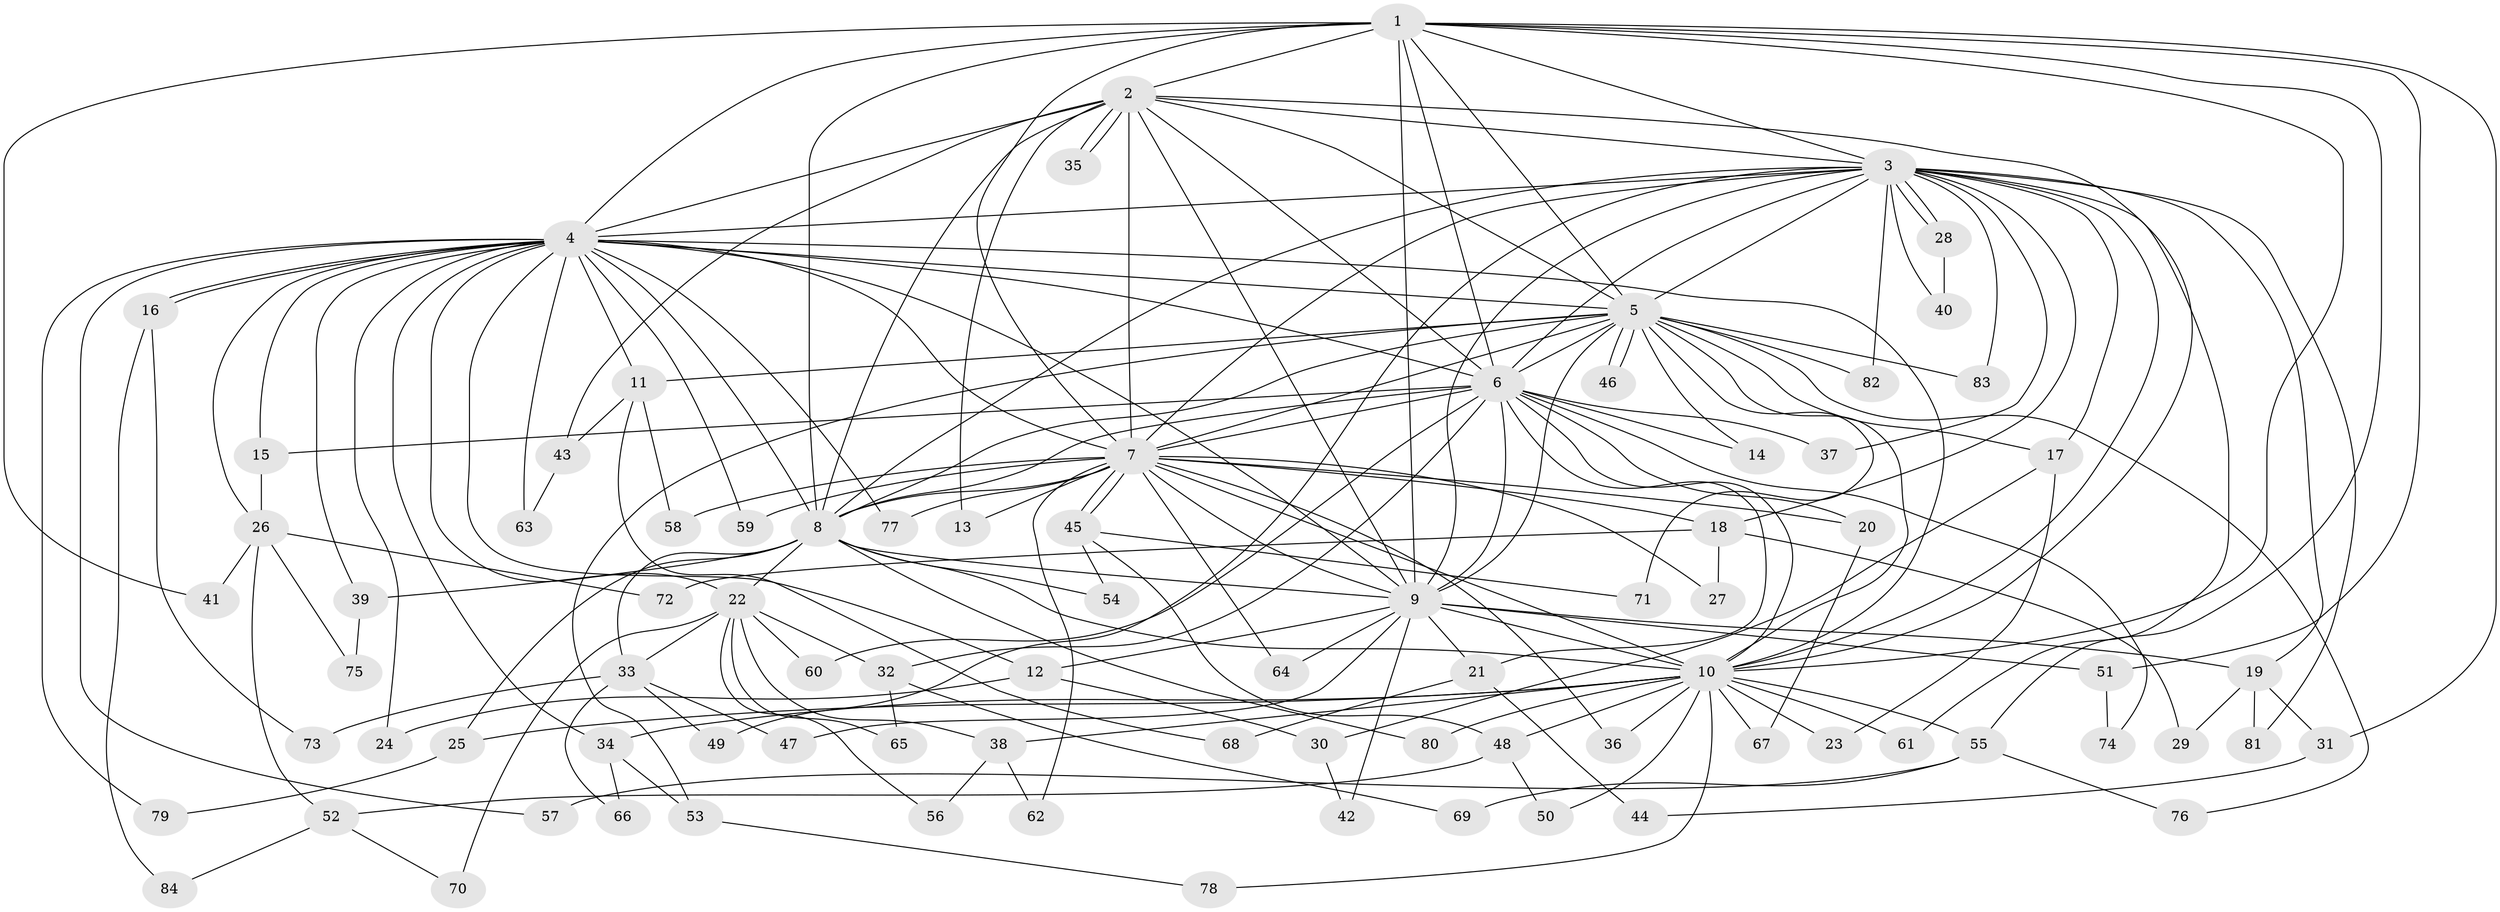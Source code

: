 // Generated by graph-tools (version 1.1) at 2025/25/03/09/25 03:25:37]
// undirected, 84 vertices, 193 edges
graph export_dot {
graph [start="1"]
  node [color=gray90,style=filled];
  1;
  2;
  3;
  4;
  5;
  6;
  7;
  8;
  9;
  10;
  11;
  12;
  13;
  14;
  15;
  16;
  17;
  18;
  19;
  20;
  21;
  22;
  23;
  24;
  25;
  26;
  27;
  28;
  29;
  30;
  31;
  32;
  33;
  34;
  35;
  36;
  37;
  38;
  39;
  40;
  41;
  42;
  43;
  44;
  45;
  46;
  47;
  48;
  49;
  50;
  51;
  52;
  53;
  54;
  55;
  56;
  57;
  58;
  59;
  60;
  61;
  62;
  63;
  64;
  65;
  66;
  67;
  68;
  69;
  70;
  71;
  72;
  73;
  74;
  75;
  76;
  77;
  78;
  79;
  80;
  81;
  82;
  83;
  84;
  1 -- 2;
  1 -- 3;
  1 -- 4;
  1 -- 5;
  1 -- 6;
  1 -- 7;
  1 -- 8;
  1 -- 9;
  1 -- 10;
  1 -- 31;
  1 -- 41;
  1 -- 51;
  1 -- 55;
  2 -- 3;
  2 -- 4;
  2 -- 5;
  2 -- 6;
  2 -- 7;
  2 -- 8;
  2 -- 9;
  2 -- 10;
  2 -- 13;
  2 -- 35;
  2 -- 35;
  2 -- 43;
  3 -- 4;
  3 -- 5;
  3 -- 6;
  3 -- 7;
  3 -- 8;
  3 -- 9;
  3 -- 10;
  3 -- 17;
  3 -- 18;
  3 -- 19;
  3 -- 28;
  3 -- 28;
  3 -- 37;
  3 -- 40;
  3 -- 49;
  3 -- 61;
  3 -- 81;
  3 -- 82;
  3 -- 83;
  4 -- 5;
  4 -- 6;
  4 -- 7;
  4 -- 8;
  4 -- 9;
  4 -- 10;
  4 -- 11;
  4 -- 12;
  4 -- 15;
  4 -- 16;
  4 -- 16;
  4 -- 22;
  4 -- 24;
  4 -- 26;
  4 -- 34;
  4 -- 39;
  4 -- 57;
  4 -- 59;
  4 -- 63;
  4 -- 77;
  4 -- 79;
  5 -- 6;
  5 -- 7;
  5 -- 8;
  5 -- 9;
  5 -- 10;
  5 -- 11;
  5 -- 14;
  5 -- 17;
  5 -- 46;
  5 -- 46;
  5 -- 53;
  5 -- 71;
  5 -- 76;
  5 -- 82;
  5 -- 83;
  6 -- 7;
  6 -- 8;
  6 -- 9;
  6 -- 10;
  6 -- 14;
  6 -- 15;
  6 -- 20;
  6 -- 21;
  6 -- 32;
  6 -- 37;
  6 -- 60;
  6 -- 74;
  7 -- 8;
  7 -- 9;
  7 -- 10;
  7 -- 13;
  7 -- 18;
  7 -- 20;
  7 -- 27;
  7 -- 36;
  7 -- 45;
  7 -- 45;
  7 -- 58;
  7 -- 59;
  7 -- 62;
  7 -- 64;
  7 -- 77;
  8 -- 9;
  8 -- 10;
  8 -- 22;
  8 -- 25;
  8 -- 33;
  8 -- 39;
  8 -- 54;
  8 -- 80;
  9 -- 10;
  9 -- 12;
  9 -- 19;
  9 -- 21;
  9 -- 42;
  9 -- 47;
  9 -- 51;
  9 -- 64;
  10 -- 23;
  10 -- 25;
  10 -- 34;
  10 -- 36;
  10 -- 38;
  10 -- 48;
  10 -- 50;
  10 -- 55;
  10 -- 61;
  10 -- 67;
  10 -- 78;
  10 -- 80;
  11 -- 43;
  11 -- 58;
  11 -- 68;
  12 -- 24;
  12 -- 30;
  15 -- 26;
  16 -- 73;
  16 -- 84;
  17 -- 23;
  17 -- 30;
  18 -- 27;
  18 -- 29;
  18 -- 72;
  19 -- 29;
  19 -- 31;
  19 -- 81;
  20 -- 67;
  21 -- 44;
  21 -- 68;
  22 -- 32;
  22 -- 33;
  22 -- 38;
  22 -- 56;
  22 -- 60;
  22 -- 65;
  22 -- 70;
  25 -- 79;
  26 -- 41;
  26 -- 52;
  26 -- 72;
  26 -- 75;
  28 -- 40;
  30 -- 42;
  31 -- 44;
  32 -- 65;
  32 -- 69;
  33 -- 47;
  33 -- 49;
  33 -- 66;
  33 -- 73;
  34 -- 53;
  34 -- 66;
  38 -- 56;
  38 -- 62;
  39 -- 75;
  43 -- 63;
  45 -- 48;
  45 -- 54;
  45 -- 71;
  48 -- 50;
  48 -- 52;
  51 -- 74;
  52 -- 70;
  52 -- 84;
  53 -- 78;
  55 -- 57;
  55 -- 69;
  55 -- 76;
}
